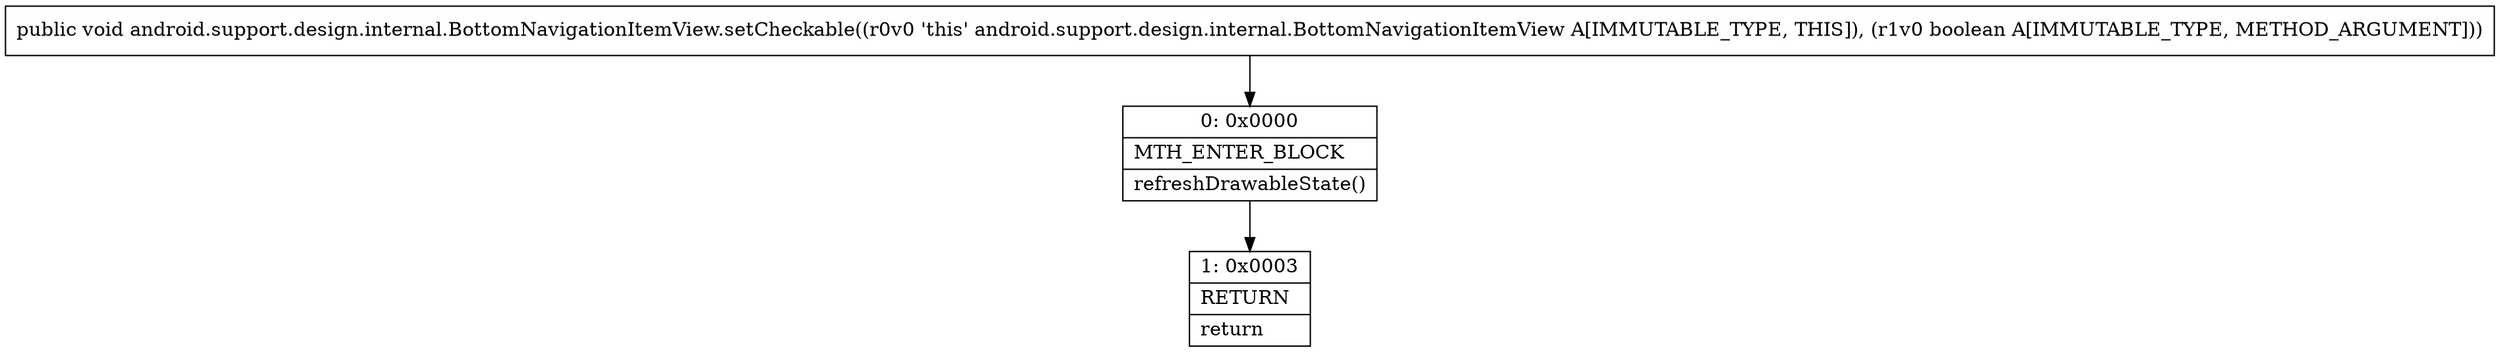 digraph "CFG forandroid.support.design.internal.BottomNavigationItemView.setCheckable(Z)V" {
Node_0 [shape=record,label="{0\:\ 0x0000|MTH_ENTER_BLOCK\l|refreshDrawableState()\l}"];
Node_1 [shape=record,label="{1\:\ 0x0003|RETURN\l|return\l}"];
MethodNode[shape=record,label="{public void android.support.design.internal.BottomNavigationItemView.setCheckable((r0v0 'this' android.support.design.internal.BottomNavigationItemView A[IMMUTABLE_TYPE, THIS]), (r1v0 boolean A[IMMUTABLE_TYPE, METHOD_ARGUMENT])) }"];
MethodNode -> Node_0;
Node_0 -> Node_1;
}

